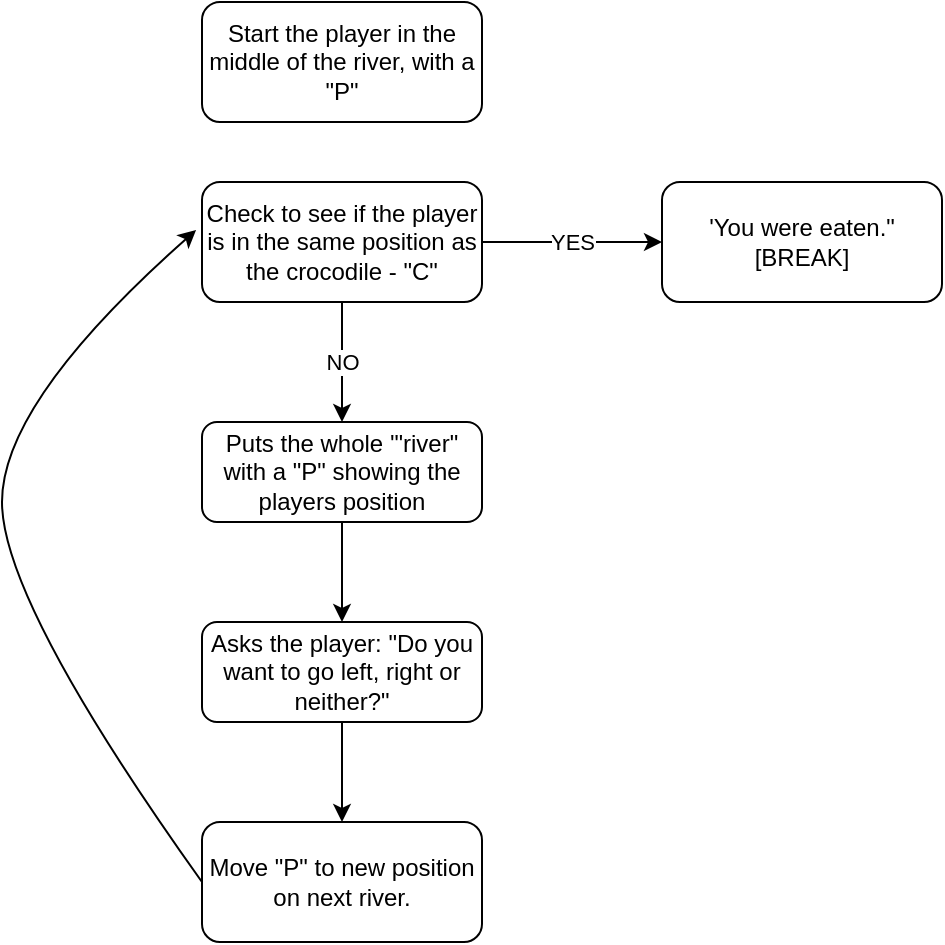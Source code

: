 <mxfile version="14.9.3" type="github">
  <diagram id="C5RBs43oDa-KdzZeNtuy" name="Page-1">
    <mxGraphModel dx="1426" dy="794" grid="1" gridSize="10" guides="1" tooltips="1" connect="1" arrows="1" fold="1" page="1" pageScale="1" pageWidth="827" pageHeight="1169" math="0" shadow="0">
      <root>
        <mxCell id="WIyWlLk6GJQsqaUBKTNV-0" />
        <mxCell id="WIyWlLk6GJQsqaUBKTNV-1" parent="WIyWlLk6GJQsqaUBKTNV-0" />
        <mxCell id="WIyWlLk6GJQsqaUBKTNV-3" value="Start the player in the middle of the river, with a &quot;P&quot;" style="rounded=1;whiteSpace=wrap;html=1;fontSize=12;glass=0;strokeWidth=1;shadow=0;" parent="WIyWlLk6GJQsqaUBKTNV-1" vertex="1">
          <mxGeometry x="320" y="30" width="140" height="60" as="geometry" />
        </mxCell>
        <mxCell id="XGC_IJYDU8Fb2q-qxgob-21" value="YES" style="edgeStyle=orthogonalEdgeStyle;rounded=0;orthogonalLoop=1;jettySize=auto;html=1;entryX=0;entryY=0.5;entryDx=0;entryDy=0;" edge="1" parent="WIyWlLk6GJQsqaUBKTNV-1" source="XGC_IJYDU8Fb2q-qxgob-19" target="XGC_IJYDU8Fb2q-qxgob-20">
          <mxGeometry relative="1" as="geometry" />
        </mxCell>
        <mxCell id="XGC_IJYDU8Fb2q-qxgob-24" value="NO" style="edgeStyle=orthogonalEdgeStyle;rounded=0;orthogonalLoop=1;jettySize=auto;html=1;entryX=0.5;entryY=0;entryDx=0;entryDy=0;" edge="1" parent="WIyWlLk6GJQsqaUBKTNV-1" source="XGC_IJYDU8Fb2q-qxgob-19" target="XGC_IJYDU8Fb2q-qxgob-23">
          <mxGeometry relative="1" as="geometry" />
        </mxCell>
        <mxCell id="XGC_IJYDU8Fb2q-qxgob-19" value="Check to see if the player is in the same position as the crocodile - &quot;C&quot;" style="rounded=1;whiteSpace=wrap;html=1;fontSize=12;glass=0;strokeWidth=1;shadow=0;" vertex="1" parent="WIyWlLk6GJQsqaUBKTNV-1">
          <mxGeometry x="320" y="120" width="140" height="60" as="geometry" />
        </mxCell>
        <mxCell id="XGC_IJYDU8Fb2q-qxgob-20" value="&#39;You were eaten.&quot; &lt;br&gt;[BREAK]" style="rounded=1;whiteSpace=wrap;html=1;fontSize=12;glass=0;strokeWidth=1;shadow=0;" vertex="1" parent="WIyWlLk6GJQsqaUBKTNV-1">
          <mxGeometry x="550" y="120" width="140" height="60" as="geometry" />
        </mxCell>
        <mxCell id="XGC_IJYDU8Fb2q-qxgob-26" value="" style="edgeStyle=orthogonalEdgeStyle;rounded=0;orthogonalLoop=1;jettySize=auto;html=1;" edge="1" parent="WIyWlLk6GJQsqaUBKTNV-1" source="XGC_IJYDU8Fb2q-qxgob-23" target="XGC_IJYDU8Fb2q-qxgob-25">
          <mxGeometry relative="1" as="geometry" />
        </mxCell>
        <mxCell id="XGC_IJYDU8Fb2q-qxgob-23" value="Puts the whole &#39;&quot;river&quot; with a &quot;P&quot; showing the players position" style="rounded=1;whiteSpace=wrap;html=1;fontSize=12;glass=0;strokeWidth=1;shadow=0;" vertex="1" parent="WIyWlLk6GJQsqaUBKTNV-1">
          <mxGeometry x="320" y="240" width="140" height="50" as="geometry" />
        </mxCell>
        <mxCell id="XGC_IJYDU8Fb2q-qxgob-30" value="" style="edgeStyle=orthogonalEdgeStyle;rounded=0;orthogonalLoop=1;jettySize=auto;html=1;" edge="1" parent="WIyWlLk6GJQsqaUBKTNV-1" source="XGC_IJYDU8Fb2q-qxgob-25" target="XGC_IJYDU8Fb2q-qxgob-29">
          <mxGeometry relative="1" as="geometry" />
        </mxCell>
        <mxCell id="XGC_IJYDU8Fb2q-qxgob-25" value="Asks the player: &quot;Do you want to go left, right or neither?&quot;" style="rounded=1;whiteSpace=wrap;html=1;fontSize=12;glass=0;strokeWidth=1;shadow=0;" vertex="1" parent="WIyWlLk6GJQsqaUBKTNV-1">
          <mxGeometry x="320" y="340" width="140" height="50" as="geometry" />
        </mxCell>
        <mxCell id="XGC_IJYDU8Fb2q-qxgob-29" value="Move &quot;P&quot; to new position on next river." style="rounded=1;whiteSpace=wrap;html=1;fontSize=12;glass=0;strokeWidth=1;shadow=0;" vertex="1" parent="WIyWlLk6GJQsqaUBKTNV-1">
          <mxGeometry x="320" y="440" width="140" height="60" as="geometry" />
        </mxCell>
        <mxCell id="XGC_IJYDU8Fb2q-qxgob-35" value="" style="curved=1;endArrow=classic;html=1;exitX=0;exitY=0.5;exitDx=0;exitDy=0;entryX=-0.021;entryY=0.4;entryDx=0;entryDy=0;entryPerimeter=0;" edge="1" parent="WIyWlLk6GJQsqaUBKTNV-1" source="XGC_IJYDU8Fb2q-qxgob-29" target="XGC_IJYDU8Fb2q-qxgob-19">
          <mxGeometry width="50" height="50" relative="1" as="geometry">
            <mxPoint x="180" y="440" as="sourcePoint" />
            <mxPoint x="230" y="390" as="targetPoint" />
            <Array as="points">
              <mxPoint x="220" y="330" />
              <mxPoint x="220" y="230" />
            </Array>
          </mxGeometry>
        </mxCell>
      </root>
    </mxGraphModel>
  </diagram>
</mxfile>
